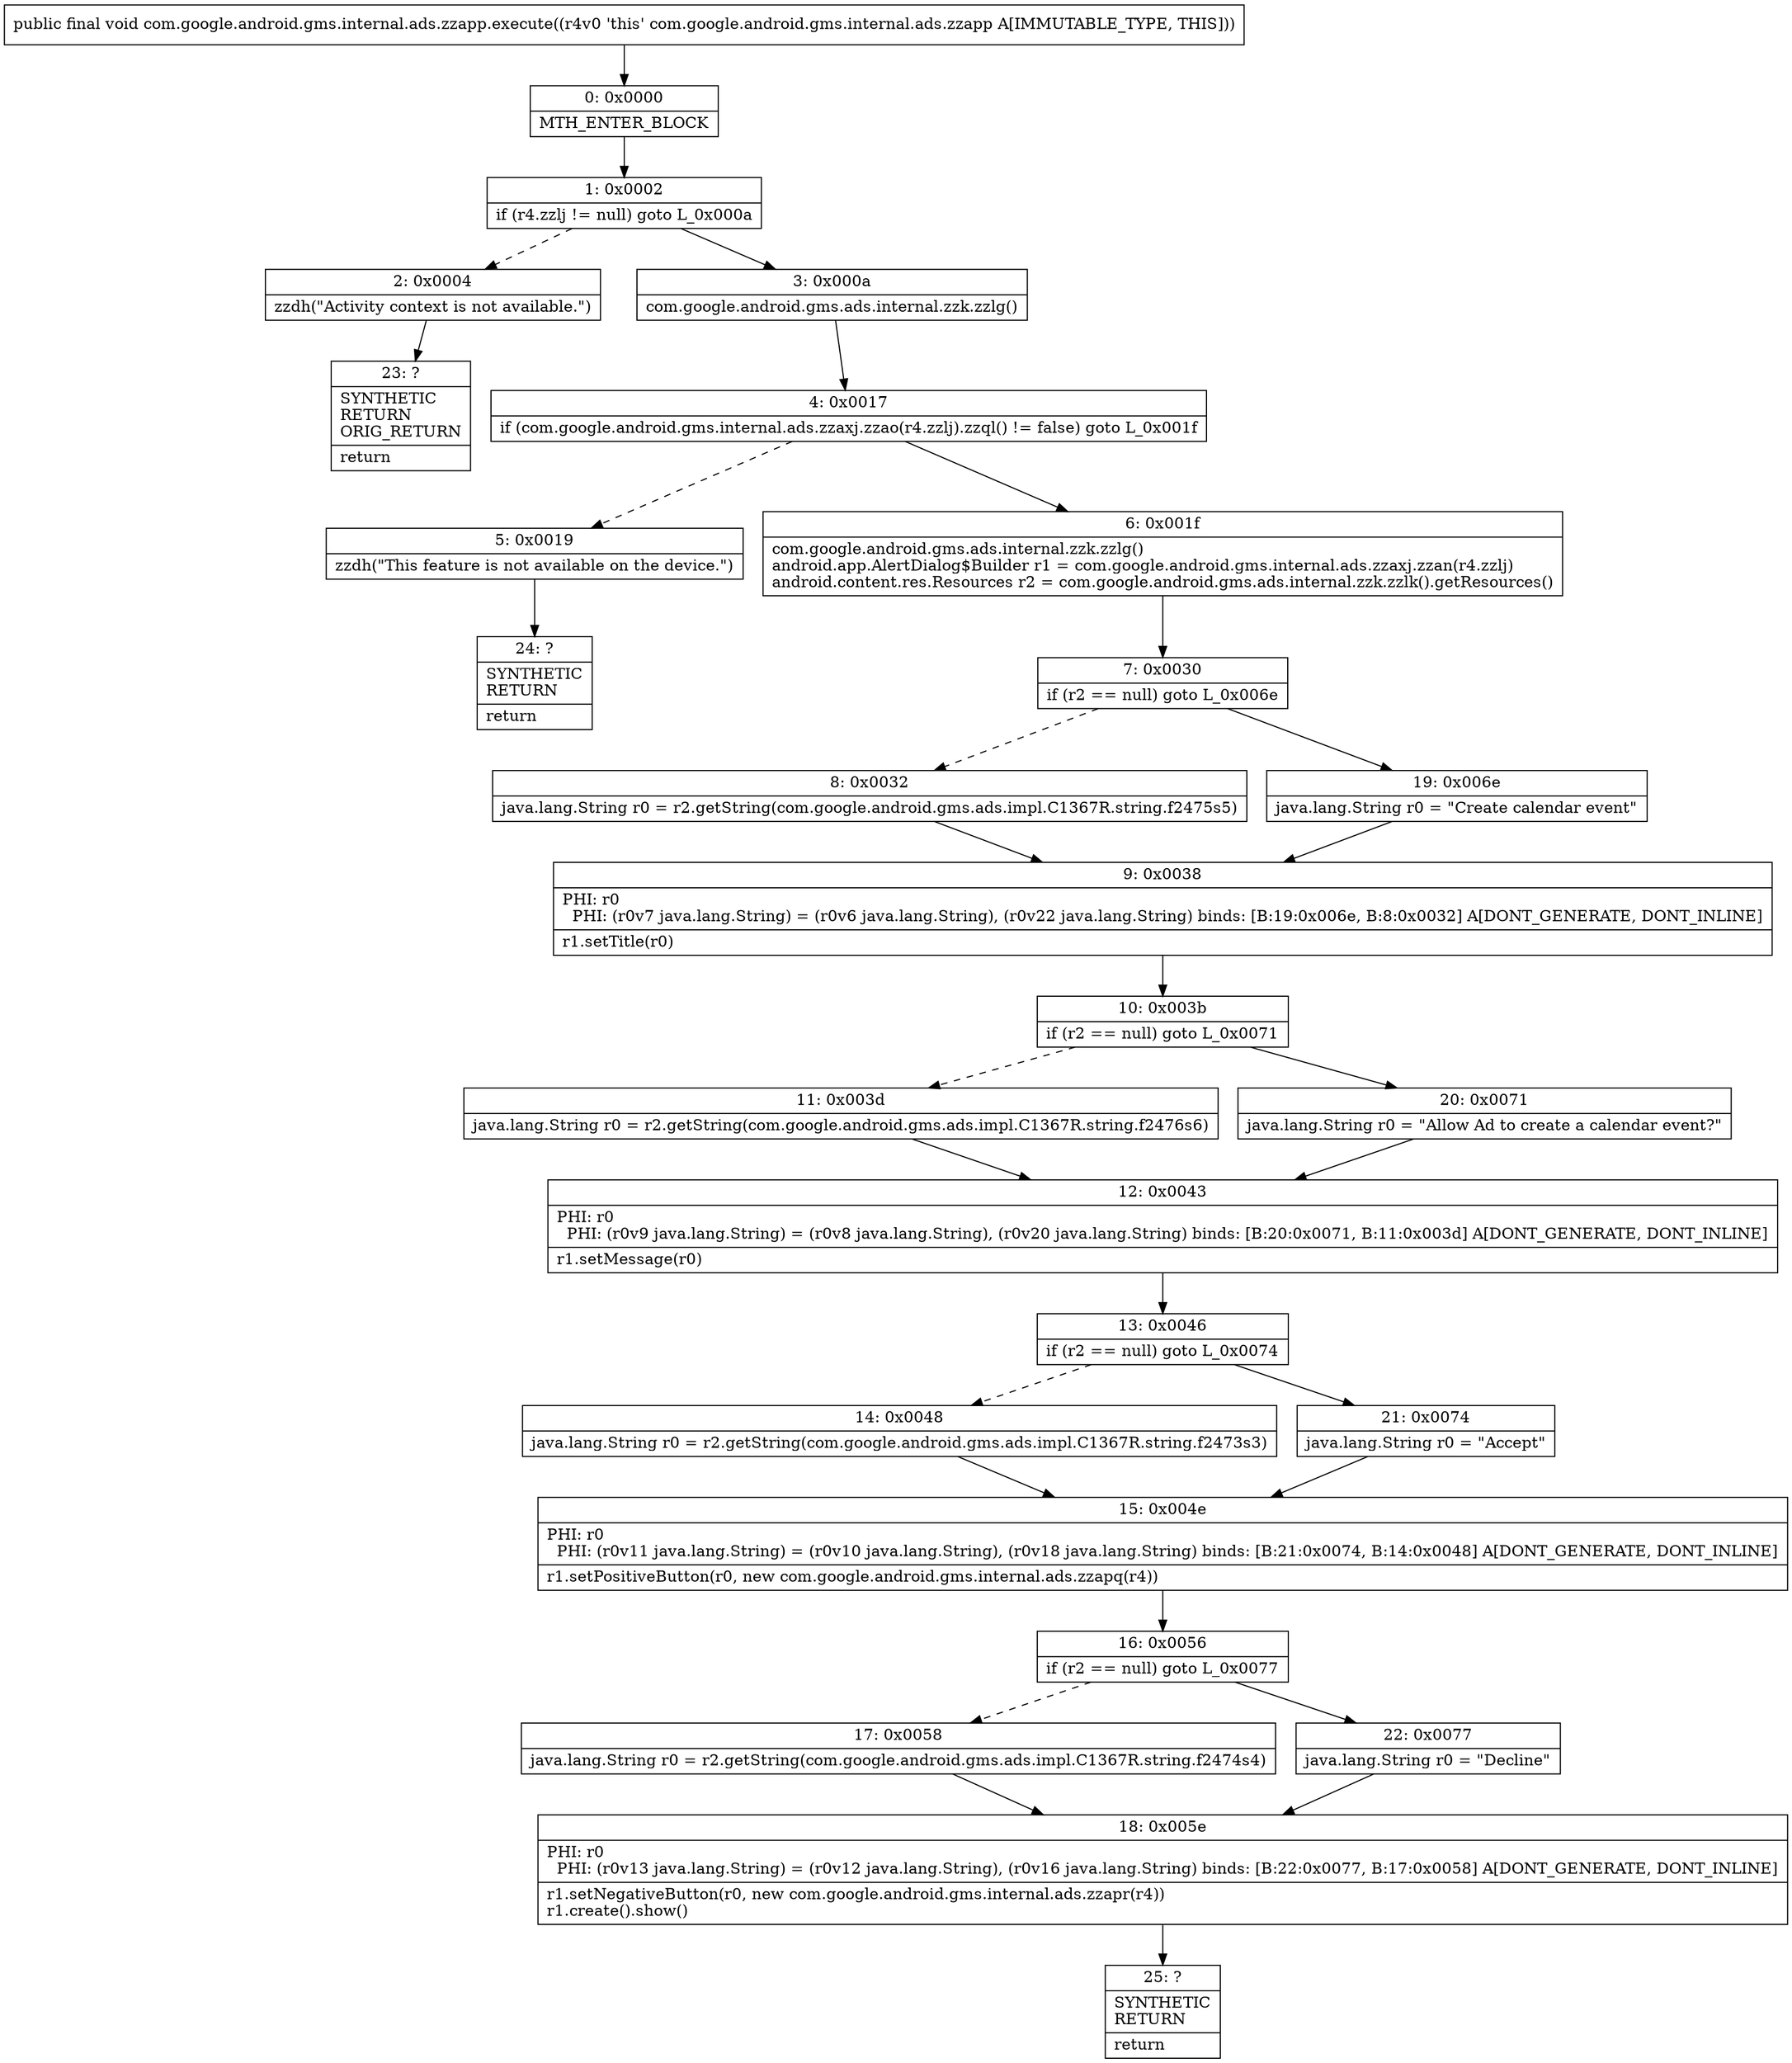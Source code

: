 digraph "CFG forcom.google.android.gms.internal.ads.zzapp.execute()V" {
Node_0 [shape=record,label="{0\:\ 0x0000|MTH_ENTER_BLOCK\l}"];
Node_1 [shape=record,label="{1\:\ 0x0002|if (r4.zzlj != null) goto L_0x000a\l}"];
Node_2 [shape=record,label="{2\:\ 0x0004|zzdh(\"Activity context is not available.\")\l}"];
Node_3 [shape=record,label="{3\:\ 0x000a|com.google.android.gms.ads.internal.zzk.zzlg()\l}"];
Node_4 [shape=record,label="{4\:\ 0x0017|if (com.google.android.gms.internal.ads.zzaxj.zzao(r4.zzlj).zzql() != false) goto L_0x001f\l}"];
Node_5 [shape=record,label="{5\:\ 0x0019|zzdh(\"This feature is not available on the device.\")\l}"];
Node_6 [shape=record,label="{6\:\ 0x001f|com.google.android.gms.ads.internal.zzk.zzlg()\landroid.app.AlertDialog$Builder r1 = com.google.android.gms.internal.ads.zzaxj.zzan(r4.zzlj)\landroid.content.res.Resources r2 = com.google.android.gms.ads.internal.zzk.zzlk().getResources()\l}"];
Node_7 [shape=record,label="{7\:\ 0x0030|if (r2 == null) goto L_0x006e\l}"];
Node_8 [shape=record,label="{8\:\ 0x0032|java.lang.String r0 = r2.getString(com.google.android.gms.ads.impl.C1367R.string.f2475s5)\l}"];
Node_9 [shape=record,label="{9\:\ 0x0038|PHI: r0 \l  PHI: (r0v7 java.lang.String) = (r0v6 java.lang.String), (r0v22 java.lang.String) binds: [B:19:0x006e, B:8:0x0032] A[DONT_GENERATE, DONT_INLINE]\l|r1.setTitle(r0)\l}"];
Node_10 [shape=record,label="{10\:\ 0x003b|if (r2 == null) goto L_0x0071\l}"];
Node_11 [shape=record,label="{11\:\ 0x003d|java.lang.String r0 = r2.getString(com.google.android.gms.ads.impl.C1367R.string.f2476s6)\l}"];
Node_12 [shape=record,label="{12\:\ 0x0043|PHI: r0 \l  PHI: (r0v9 java.lang.String) = (r0v8 java.lang.String), (r0v20 java.lang.String) binds: [B:20:0x0071, B:11:0x003d] A[DONT_GENERATE, DONT_INLINE]\l|r1.setMessage(r0)\l}"];
Node_13 [shape=record,label="{13\:\ 0x0046|if (r2 == null) goto L_0x0074\l}"];
Node_14 [shape=record,label="{14\:\ 0x0048|java.lang.String r0 = r2.getString(com.google.android.gms.ads.impl.C1367R.string.f2473s3)\l}"];
Node_15 [shape=record,label="{15\:\ 0x004e|PHI: r0 \l  PHI: (r0v11 java.lang.String) = (r0v10 java.lang.String), (r0v18 java.lang.String) binds: [B:21:0x0074, B:14:0x0048] A[DONT_GENERATE, DONT_INLINE]\l|r1.setPositiveButton(r0, new com.google.android.gms.internal.ads.zzapq(r4))\l}"];
Node_16 [shape=record,label="{16\:\ 0x0056|if (r2 == null) goto L_0x0077\l}"];
Node_17 [shape=record,label="{17\:\ 0x0058|java.lang.String r0 = r2.getString(com.google.android.gms.ads.impl.C1367R.string.f2474s4)\l}"];
Node_18 [shape=record,label="{18\:\ 0x005e|PHI: r0 \l  PHI: (r0v13 java.lang.String) = (r0v12 java.lang.String), (r0v16 java.lang.String) binds: [B:22:0x0077, B:17:0x0058] A[DONT_GENERATE, DONT_INLINE]\l|r1.setNegativeButton(r0, new com.google.android.gms.internal.ads.zzapr(r4))\lr1.create().show()\l}"];
Node_19 [shape=record,label="{19\:\ 0x006e|java.lang.String r0 = \"Create calendar event\"\l}"];
Node_20 [shape=record,label="{20\:\ 0x0071|java.lang.String r0 = \"Allow Ad to create a calendar event?\"\l}"];
Node_21 [shape=record,label="{21\:\ 0x0074|java.lang.String r0 = \"Accept\"\l}"];
Node_22 [shape=record,label="{22\:\ 0x0077|java.lang.String r0 = \"Decline\"\l}"];
Node_23 [shape=record,label="{23\:\ ?|SYNTHETIC\lRETURN\lORIG_RETURN\l|return\l}"];
Node_24 [shape=record,label="{24\:\ ?|SYNTHETIC\lRETURN\l|return\l}"];
Node_25 [shape=record,label="{25\:\ ?|SYNTHETIC\lRETURN\l|return\l}"];
MethodNode[shape=record,label="{public final void com.google.android.gms.internal.ads.zzapp.execute((r4v0 'this' com.google.android.gms.internal.ads.zzapp A[IMMUTABLE_TYPE, THIS])) }"];
MethodNode -> Node_0;
Node_0 -> Node_1;
Node_1 -> Node_2[style=dashed];
Node_1 -> Node_3;
Node_2 -> Node_23;
Node_3 -> Node_4;
Node_4 -> Node_5[style=dashed];
Node_4 -> Node_6;
Node_5 -> Node_24;
Node_6 -> Node_7;
Node_7 -> Node_8[style=dashed];
Node_7 -> Node_19;
Node_8 -> Node_9;
Node_9 -> Node_10;
Node_10 -> Node_11[style=dashed];
Node_10 -> Node_20;
Node_11 -> Node_12;
Node_12 -> Node_13;
Node_13 -> Node_14[style=dashed];
Node_13 -> Node_21;
Node_14 -> Node_15;
Node_15 -> Node_16;
Node_16 -> Node_17[style=dashed];
Node_16 -> Node_22;
Node_17 -> Node_18;
Node_18 -> Node_25;
Node_19 -> Node_9;
Node_20 -> Node_12;
Node_21 -> Node_15;
Node_22 -> Node_18;
}

